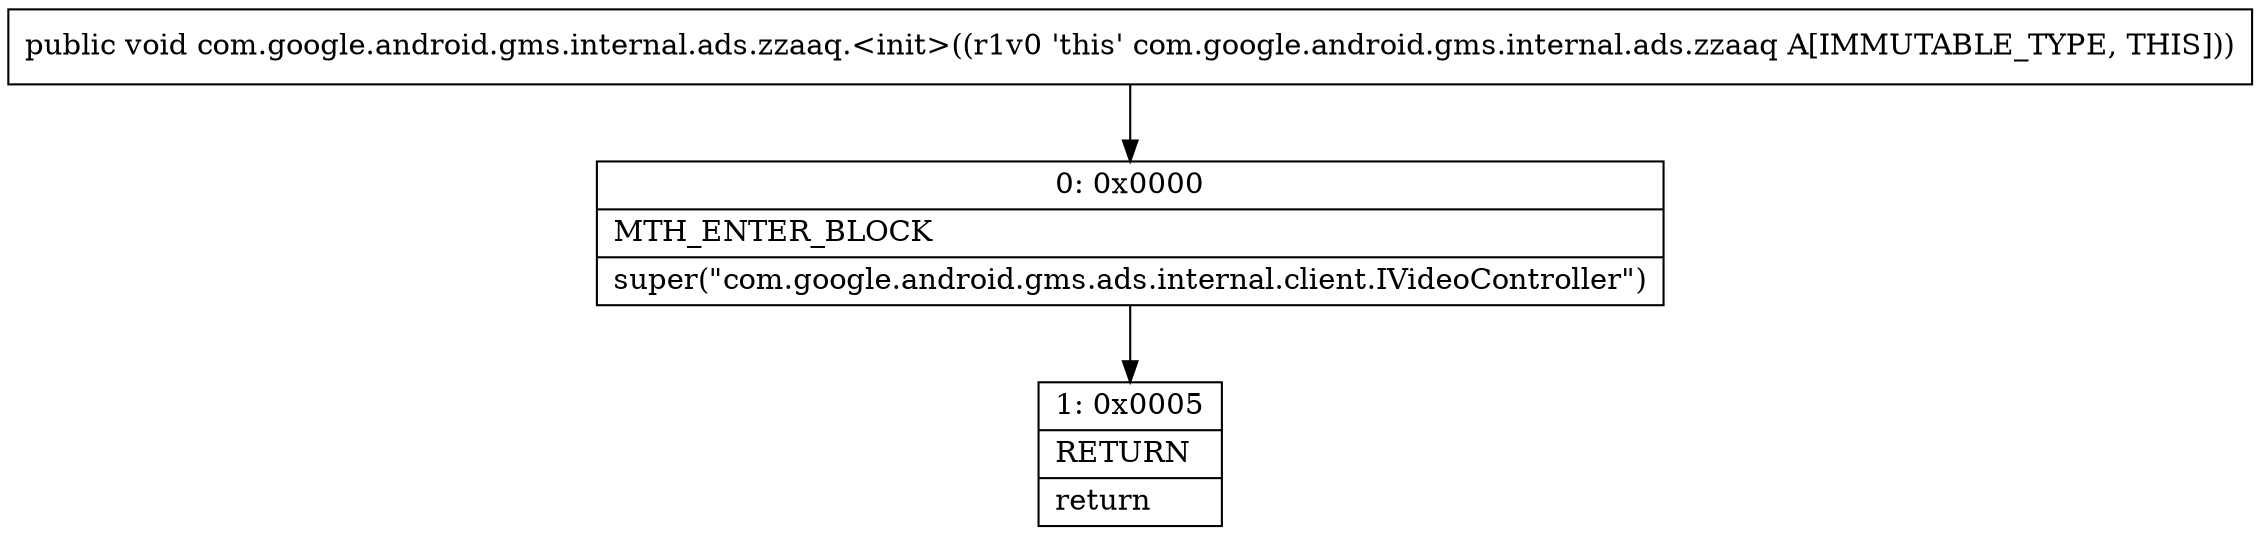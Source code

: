 digraph "CFG forcom.google.android.gms.internal.ads.zzaaq.\<init\>()V" {
Node_0 [shape=record,label="{0\:\ 0x0000|MTH_ENTER_BLOCK\l|super(\"com.google.android.gms.ads.internal.client.IVideoController\")\l}"];
Node_1 [shape=record,label="{1\:\ 0x0005|RETURN\l|return\l}"];
MethodNode[shape=record,label="{public void com.google.android.gms.internal.ads.zzaaq.\<init\>((r1v0 'this' com.google.android.gms.internal.ads.zzaaq A[IMMUTABLE_TYPE, THIS])) }"];
MethodNode -> Node_0;
Node_0 -> Node_1;
}

